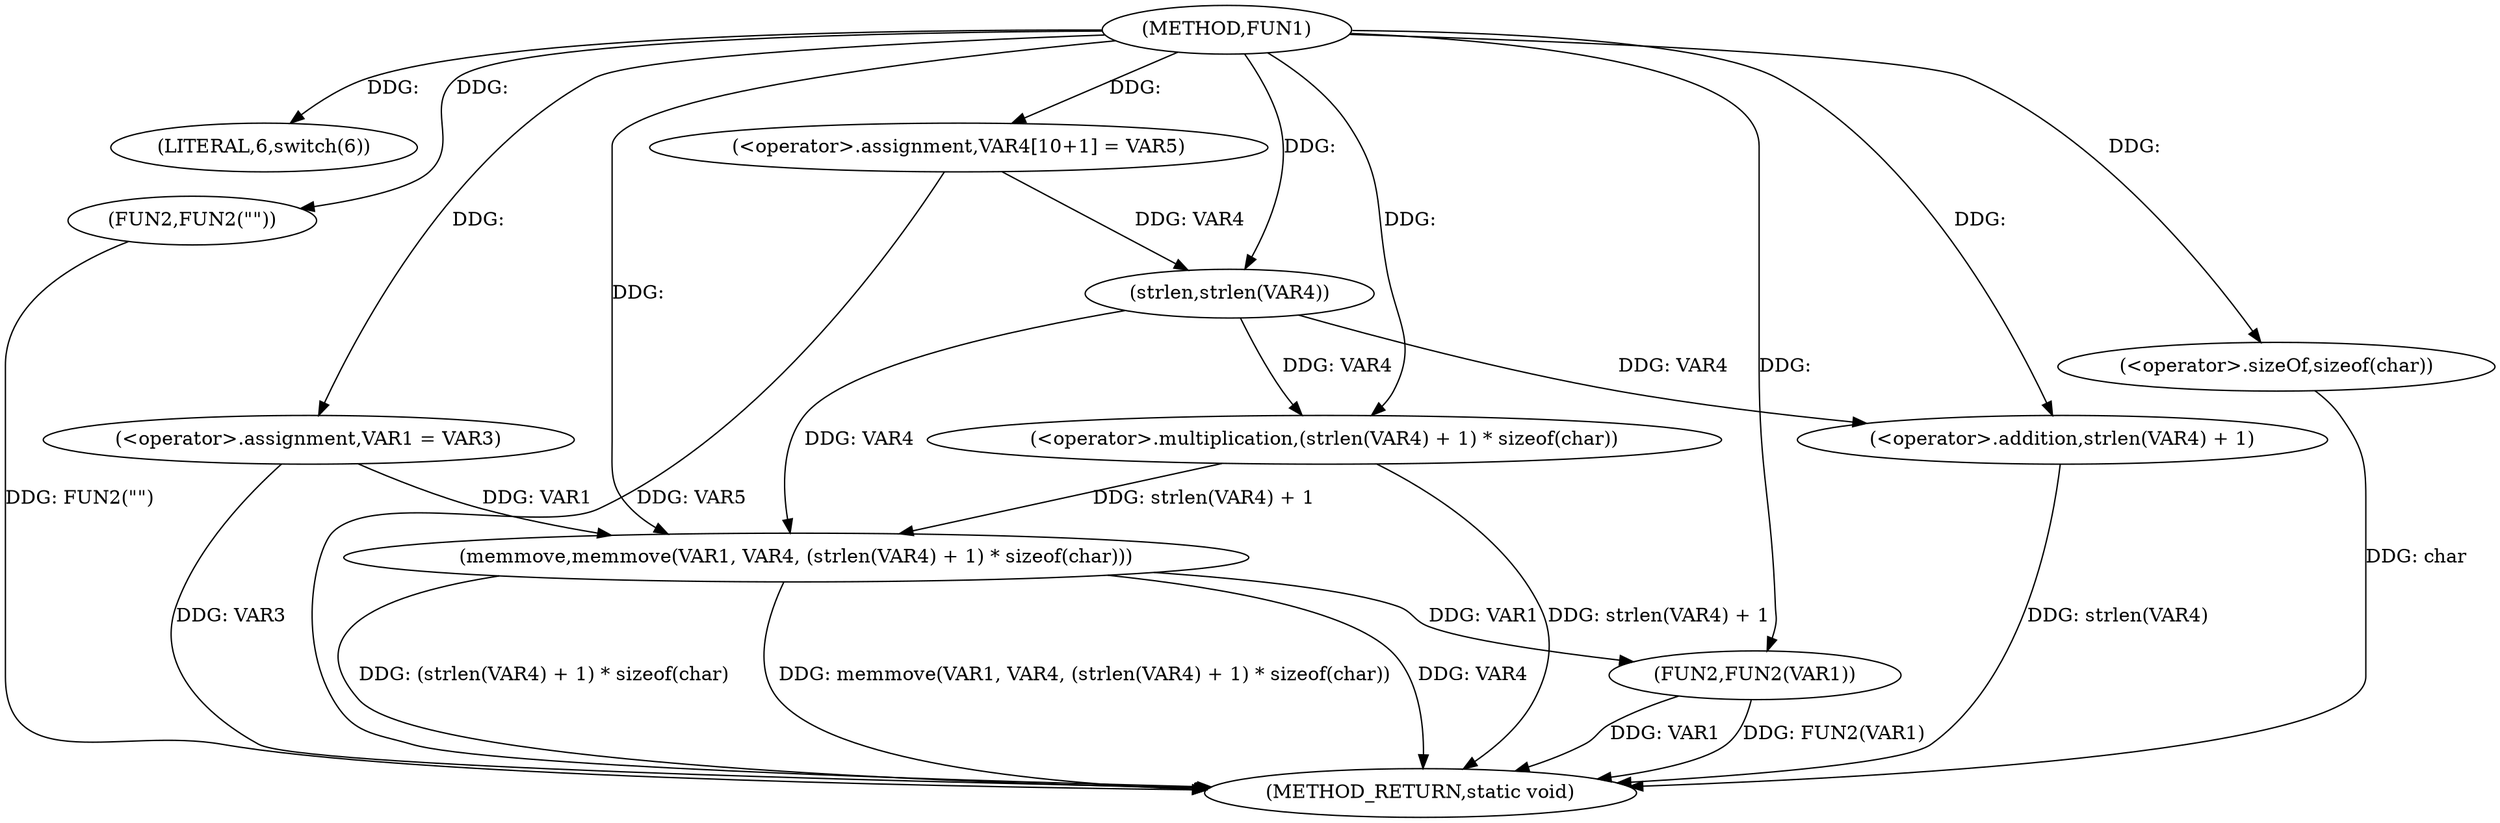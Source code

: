 digraph FUN1 {  
"1000100" [label = "(METHOD,FUN1)" ]
"1000134" [label = "(METHOD_RETURN,static void)" ]
"1000106" [label = "(LITERAL,6,switch(6))" ]
"1000109" [label = "(<operator>.assignment,VAR1 = VAR3)" ]
"1000114" [label = "(FUN2,FUN2(\"\"))" ]
"1000119" [label = "(<operator>.assignment,VAR4[10+1] = VAR5)" ]
"1000122" [label = "(memmove,memmove(VAR1, VAR4, (strlen(VAR4) + 1) * sizeof(char)))" ]
"1000125" [label = "(<operator>.multiplication,(strlen(VAR4) + 1) * sizeof(char))" ]
"1000126" [label = "(<operator>.addition,strlen(VAR4) + 1)" ]
"1000127" [label = "(strlen,strlen(VAR4))" ]
"1000130" [label = "(<operator>.sizeOf,sizeof(char))" ]
"1000132" [label = "(FUN2,FUN2(VAR1))" ]
  "1000122" -> "1000134"  [ label = "DDG: (strlen(VAR4) + 1) * sizeof(char)"] 
  "1000114" -> "1000134"  [ label = "DDG: FUN2(\"\")"] 
  "1000132" -> "1000134"  [ label = "DDG: FUN2(VAR1)"] 
  "1000119" -> "1000134"  [ label = "DDG: VAR5"] 
  "1000126" -> "1000134"  [ label = "DDG: strlen(VAR4)"] 
  "1000132" -> "1000134"  [ label = "DDG: VAR1"] 
  "1000122" -> "1000134"  [ label = "DDG: memmove(VAR1, VAR4, (strlen(VAR4) + 1) * sizeof(char))"] 
  "1000109" -> "1000134"  [ label = "DDG: VAR3"] 
  "1000125" -> "1000134"  [ label = "DDG: strlen(VAR4) + 1"] 
  "1000130" -> "1000134"  [ label = "DDG: char"] 
  "1000122" -> "1000134"  [ label = "DDG: VAR4"] 
  "1000100" -> "1000106"  [ label = "DDG: "] 
  "1000100" -> "1000109"  [ label = "DDG: "] 
  "1000100" -> "1000114"  [ label = "DDG: "] 
  "1000100" -> "1000119"  [ label = "DDG: "] 
  "1000109" -> "1000122"  [ label = "DDG: VAR1"] 
  "1000100" -> "1000122"  [ label = "DDG: "] 
  "1000127" -> "1000122"  [ label = "DDG: VAR4"] 
  "1000125" -> "1000122"  [ label = "DDG: strlen(VAR4) + 1"] 
  "1000127" -> "1000125"  [ label = "DDG: VAR4"] 
  "1000100" -> "1000125"  [ label = "DDG: "] 
  "1000127" -> "1000126"  [ label = "DDG: VAR4"] 
  "1000119" -> "1000127"  [ label = "DDG: VAR4"] 
  "1000100" -> "1000127"  [ label = "DDG: "] 
  "1000100" -> "1000126"  [ label = "DDG: "] 
  "1000100" -> "1000130"  [ label = "DDG: "] 
  "1000122" -> "1000132"  [ label = "DDG: VAR1"] 
  "1000100" -> "1000132"  [ label = "DDG: "] 
}
